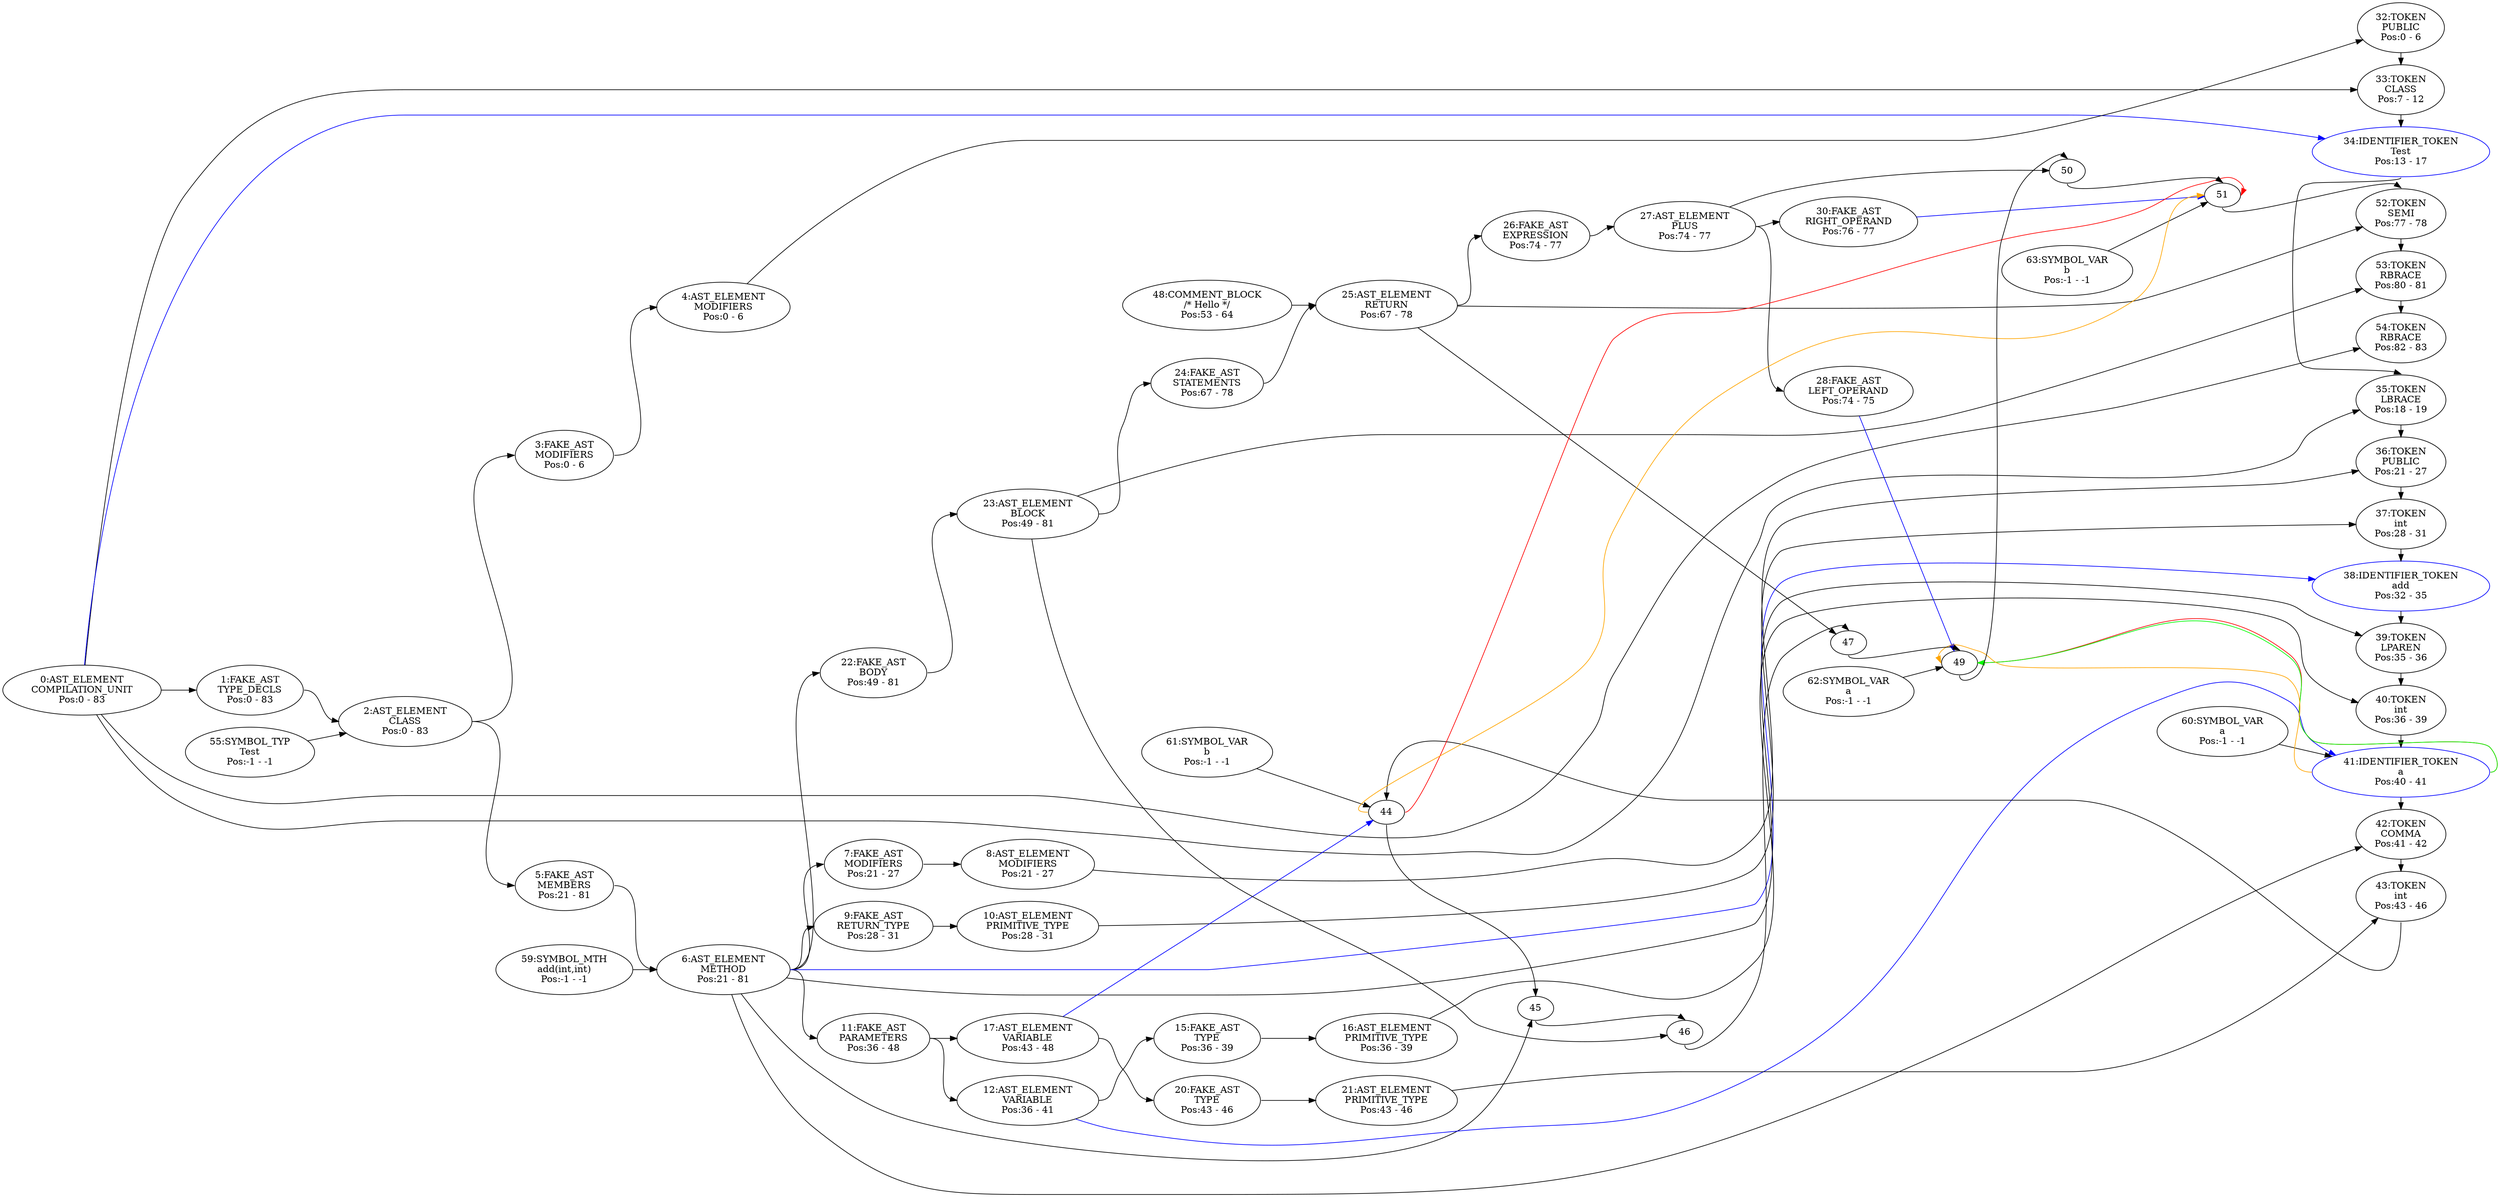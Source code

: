 digraph {
 rankdir=LR;
 subgraph {
  rank=same;
0 [ label="0:AST_ELEMENT\nCOMPILATION_UNIT\nPos:0 - 83" ];

 }
 subgraph {
  rank=same;
1 [ label="1:FAKE_AST\nTYPE_DECLS\nPos:0 - 83" ];

 }
 subgraph {
  rank=same;
2 [ label="2:AST_ELEMENT\nCLASS\nPos:0 - 83" ];

 }
 subgraph {
  rank=same;
5 [ label="5:FAKE_AST\nMEMBERS\nPos:21 - 81" ];

3 [ label="3:FAKE_AST\nMODIFIERS\nPos:0 - 6" ];

 }
 subgraph {
  rank=same;
6 [ label="6:AST_ELEMENT\nMETHOD\nPos:21 - 81" ];

4 [ label="4:AST_ELEMENT\nMODIFIERS\nPos:0 - 6" ];

 }
 subgraph {
  rank=same;
9 [ label="9:FAKE_AST\nRETURN_TYPE\nPos:28 - 31" ];

11 [ label="11:FAKE_AST\nPARAMETERS\nPos:36 - 48" ];

7 [ label="7:FAKE_AST\nMODIFIERS\nPos:21 - 27" ];

22 [ label="22:FAKE_AST\nBODY\nPos:49 - 81" ];

 }
 subgraph {
  rank=same;
10 [ label="10:AST_ELEMENT\nPRIMITIVE_TYPE\nPos:28 - 31" ];

17 [ label="17:AST_ELEMENT\nVARIABLE\nPos:43 - 48" ];

12 [ label="12:AST_ELEMENT\nVARIABLE\nPos:36 - 41" ];

8 [ label="8:AST_ELEMENT\nMODIFIERS\nPos:21 - 27" ];

23 [ label="23:AST_ELEMENT\nBLOCK\nPos:49 - 81" ];

 }
 subgraph {
  rank=same;
20 [ label="20:FAKE_AST\nTYPE\nPos:43 - 46" ];

15 [ label="15:FAKE_AST\nTYPE\nPos:36 - 39" ];

24 [ label="24:FAKE_AST\nSTATEMENTS\nPos:67 - 78" ];

 }
 subgraph {
  rank=same;
21 [ label="21:AST_ELEMENT\nPRIMITIVE_TYPE\nPos:43 - 46" ];

16 [ label="16:AST_ELEMENT\nPRIMITIVE_TYPE\nPos:36 - 39" ];

25 [ label="25:AST_ELEMENT\nRETURN\nPos:67 - 78" ];

 }
 subgraph {
  rank=same;
26 [ label="26:FAKE_AST\nEXPRESSION\nPos:74 - 77" ];

 }
 subgraph {
  rank=same;
27 [ label="27:AST_ELEMENT\nPLUS\nPos:74 - 77" ];

 }
 subgraph {
  rank=same;
30 [ label="30:FAKE_AST\nRIGHT_OPERAND\nPos:76 - 77" ];

28 [ label="28:FAKE_AST\nLEFT_OPERAND\nPos:74 - 75" ];

 }
 subgraph {
48 [ label="48:COMMENT_BLOCK\n/* Hello */\nPos:53 - 64" ];

 }
 subgraph {
55 [ label="55:SYMBOL_TYP\nTest\nPos:-1 - -1" ];

59 [ label="59:SYMBOL_MTH\nadd(int,int)\nPos:-1 - -1" ];

60 [ label="60:SYMBOL_VAR\na\nPos:-1 - -1" ];

61 [ label="61:SYMBOL_VAR\nb\nPos:-1 - -1" ];

62 [ label="62:SYMBOL_VAR\na\nPos:-1 - -1" ];

63 [ label="63:SYMBOL_VAR\nb\nPos:-1 - -1" ];

 }
 subgraph {
  rank=max;
32 [ label="32:TOKEN\nPUBLIC\nPos:0 - 6" ];

33 [ label="33:TOKEN\nCLASS\nPos:7 - 12" ];

34 [ label="34:IDENTIFIER_TOKEN\nTest\nPos:13 - 17" , color=blue];

35 [ label="35:TOKEN\nLBRACE\nPos:18 - 19" ];

36 [ label="36:TOKEN\nPUBLIC\nPos:21 - 27" ];

37 [ label="37:TOKEN\nint\nPos:28 - 31" ];

38 [ label="38:IDENTIFIER_TOKEN\nadd\nPos:32 - 35" , color=blue];

39 [ label="39:TOKEN\nLPAREN\nPos:35 - 36" ];

40 [ label="40:TOKEN\nint\nPos:36 - 39" ];

41 [ label="41:IDENTIFIER_TOKEN\na\nPos:40 - 41" , color=blue];

42 [ label="42:TOKEN\nCOMMA\nPos:41 - 42" ];

43 [ label="43:TOKEN\nint\nPos:43 - 46" ];

52 [ label="52:TOKEN\nSEMI\nPos:77 - 78" ];

53 [ label="53:TOKEN\nRBRACE\nPos:80 - 81" ];

54 [ label="54:TOKEN\nRBRACE\nPos:82 - 83" ];

 }
0 -> 1 [ headport=w, tailport=e];

1 -> 2 [ headport=w, tailport=e];

2 -> 3 [ headport=w, tailport=e];

3 -> 4 [ headport=w, tailport=e];

2 -> 5 [ headport=w, tailport=e];

5 -> 6 [ headport=w, tailport=e];

6 -> 7 [ headport=w, tailport=e];

7 -> 8 [ headport=w, tailport=e];

6 -> 9 [ headport=w, tailport=e];

9 -> 10 [ headport=w, tailport=e];

6 -> 11 [ headport=w, tailport=e];

11 -> 12 [ headport=w, tailport=e];

12 -> 15 [ headport=w, tailport=e];

15 -> 16 [ headport=w, tailport=e];

11 -> 17 [ headport=w, tailport=e];

17 -> 20 [ headport=w, tailport=e];

20 -> 21 [ headport=w, tailport=e];

6 -> 22 [ headport=w, tailport=e];

22 -> 23 [ headport=w, tailport=e];

23 -> 24 [ headport=w, tailport=e];

24 -> 25 [ headport=w, tailport=e];

25 -> 26 [ headport=w, tailport=e];

26 -> 27 [ headport=w, tailport=e];

27 -> 28 [ headport=w, tailport=e];

27 -> 30 [ headport=w, tailport=e];

32 -> 33 [ headport=n, tailport=s, weight=1000];

33 -> 34 [ headport=n, tailport=s, weight=1000];

34 -> 35 [ headport=n, tailport=s, weight=1000];

35 -> 36 [ headport=n, tailport=s, weight=1000];

36 -> 37 [ headport=n, tailport=s, weight=1000];

37 -> 38 [ headport=n, tailport=s, weight=1000];

38 -> 39 [ headport=n, tailport=s, weight=1000];

39 -> 40 [ headport=n, tailport=s, weight=1000];

40 -> 41 [ headport=n, tailport=s, weight=1000];

41 -> 42 [ headport=n, tailport=s, weight=1000];

42 -> 43 [ headport=n, tailport=s, weight=1000];

43 -> 44 [ headport=n, tailport=s, weight=1000];

44 -> 45 [ headport=n, tailport=s, weight=1000];

45 -> 46 [ headport=n, tailport=s, weight=1000];

46 -> 47 [ headport=n, tailport=s, weight=1000];

47 -> 49 [ headport=n, tailport=s, weight=1000];

49 -> 50 [ headport=n, tailport=s, weight=1000];

50 -> 51 [ headport=n, tailport=s, weight=1000];

51 -> 52 [ headport=n, tailport=s, weight=1000];

52 -> 53 [ headport=n, tailport=s, weight=1000];

53 -> 54 [ headport=n, tailport=s, weight=1000];

12 -> 41 [ color=blue];

17 -> 44 [ color=blue];

4 -> 32 [ ];

0 -> 33 [ ];

0 -> 34 [ color=blue];

0 -> 35 [ ];

8 -> 36 [ ];

10 -> 37 [ ];

6 -> 38 [ color=blue];

6 -> 39 [ ];

16 -> 40 [ ];

6 -> 42 [ ];

21 -> 43 [ ];

6 -> 45 [ ];

23 -> 46 [ ];

25 -> 47 [ ];

27 -> 50 [ ];

25 -> 52 [ ];

23 -> 53 [ ];

0 -> 54 [ ];

28 -> 49 [ color=blue];

30 -> 51 [ color=blue];

41 -> 49 [ headport=e, tailport=e, color=red, weight=0];

41 -> 49 [ headport=e, tailport=e, color=green, weight=0];

44 -> 51 [ headport=e, tailport=e, color=red, weight=0];

41 -> 49 [ headport=w, tailport=w, color=orange, weight=0];

44 -> 51 [ headport=w, tailport=w, color=orange, weight=0];

55 -> 2 [ ];

59 -> 6 [ ];

60 -> 41 [ ];

61 -> 44 [ ];

62 -> 49 [ ];

63 -> 51 [ ];

48 -> 25 [ ];

}
